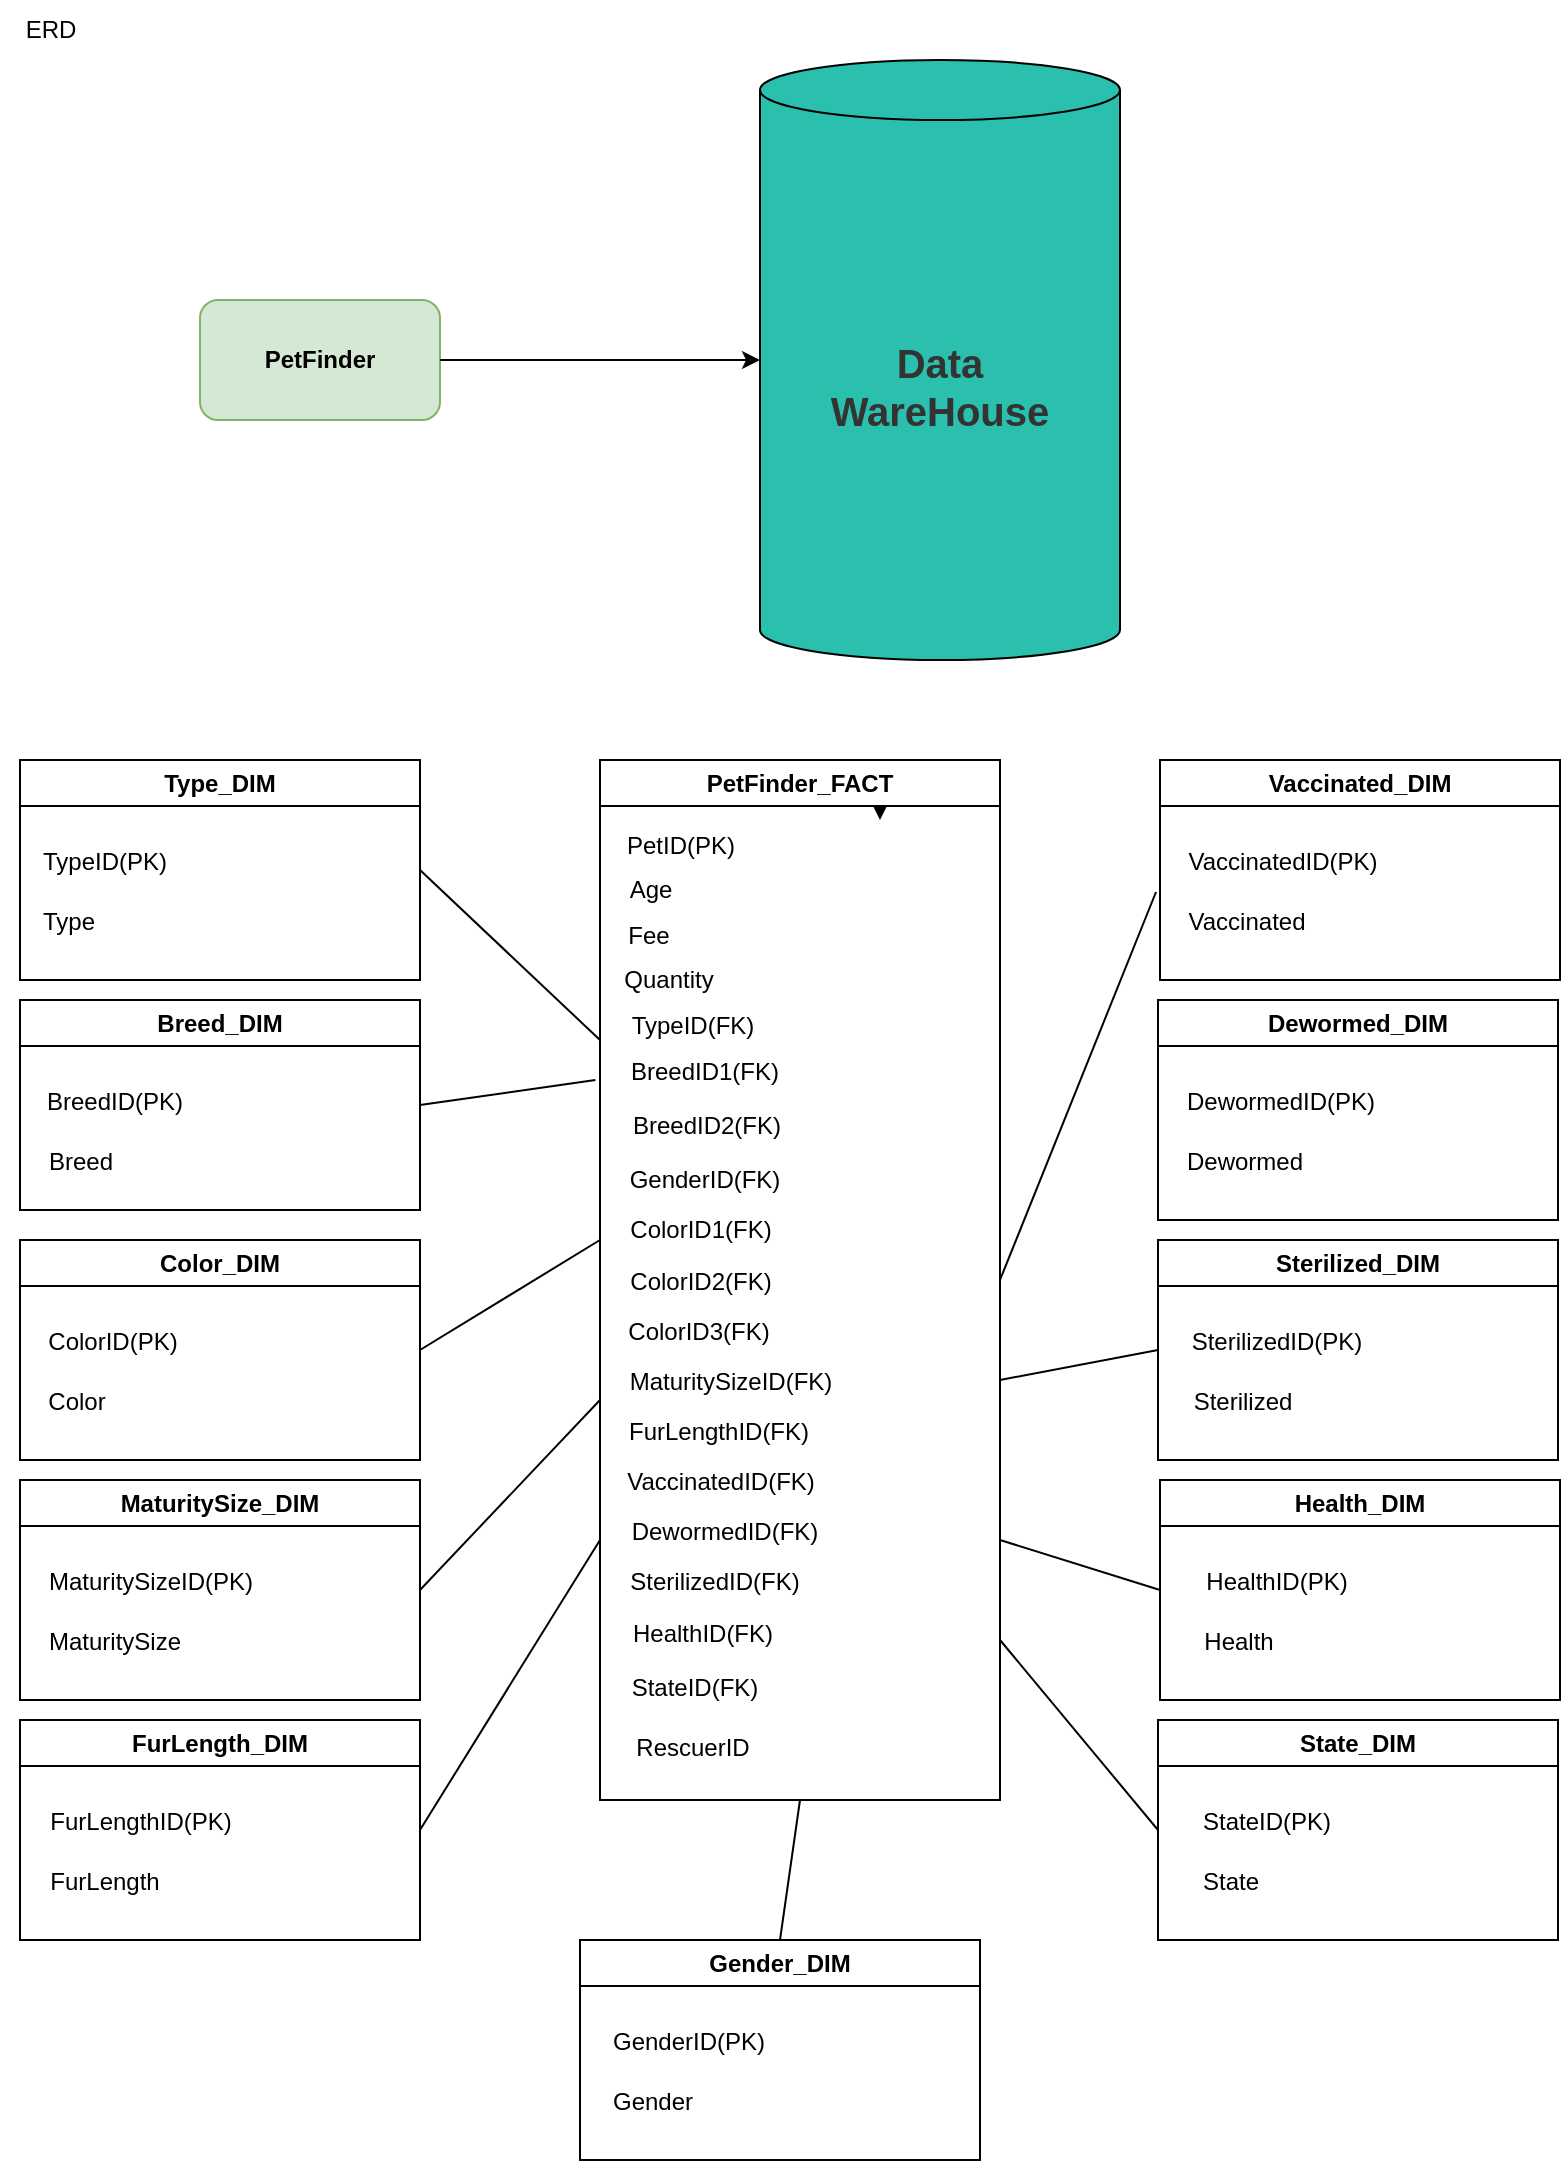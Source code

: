 <mxfile version="22.1.2" type="device">
  <diagram name="Page-1" id="AOhqZcJ9BbzlQePpoyiB">
    <mxGraphModel dx="1418" dy="828" grid="1" gridSize="10" guides="1" tooltips="1" connect="1" arrows="1" fold="1" page="1" pageScale="1" pageWidth="850" pageHeight="1100" math="0" shadow="0">
      <root>
        <mxCell id="0" />
        <mxCell id="1" parent="0" />
        <mxCell id="gJ090KC5xR00DcdVzrJq-5" value="Type_DIM" style="swimlane;whiteSpace=wrap;html=1;" parent="1" vertex="1">
          <mxGeometry x="20" y="390" width="200" height="110" as="geometry" />
        </mxCell>
        <mxCell id="xx2WODDOaaM5Vq0Ma5h1-22" value="TypeID(PK)" style="text;html=1;align=center;verticalAlign=middle;resizable=0;points=[];autosize=1;strokeColor=none;fillColor=none;" parent="gJ090KC5xR00DcdVzrJq-5" vertex="1">
          <mxGeometry x="-3" y="36" width="90" height="30" as="geometry" />
        </mxCell>
        <mxCell id="7uYNugSpsT-0Em7vb6zb-60" value="Type" style="text;html=1;align=center;verticalAlign=middle;resizable=0;points=[];autosize=1;strokeColor=none;fillColor=none;" parent="gJ090KC5xR00DcdVzrJq-5" vertex="1">
          <mxGeometry x="-1" y="66" width="50" height="30" as="geometry" />
        </mxCell>
        <mxCell id="7uYNugSpsT-0Em7vb6zb-94" style="edgeStyle=orthogonalEdgeStyle;rounded=0;orthogonalLoop=1;jettySize=auto;html=1;exitX=0.75;exitY=0;exitDx=0;exitDy=0;" parent="1" source="gJ090KC5xR00DcdVzrJq-6" edge="1">
          <mxGeometry relative="1" as="geometry">
            <mxPoint x="450" y="420" as="targetPoint" />
          </mxGeometry>
        </mxCell>
        <mxCell id="gJ090KC5xR00DcdVzrJq-6" value="PetFinder_FACT" style="swimlane;whiteSpace=wrap;html=1;" parent="1" vertex="1">
          <mxGeometry x="310" y="390" width="200" height="520" as="geometry" />
        </mxCell>
        <mxCell id="gJ090KC5xR00DcdVzrJq-9" value="PetID(PK)" style="text;html=1;align=center;verticalAlign=middle;resizable=0;points=[];autosize=1;strokeColor=none;fillColor=none;" parent="gJ090KC5xR00DcdVzrJq-6" vertex="1">
          <mxGeometry y="28" width="80" height="30" as="geometry" />
        </mxCell>
        <mxCell id="gJ090KC5xR00DcdVzrJq-10" value="TypeID(FK)" style="text;html=1;align=center;verticalAlign=middle;resizable=0;points=[];autosize=1;strokeColor=none;fillColor=none;" parent="gJ090KC5xR00DcdVzrJq-6" vertex="1">
          <mxGeometry x="6" y="118" width="80" height="30" as="geometry" />
        </mxCell>
        <mxCell id="gJ090KC5xR00DcdVzrJq-11" value="Age" style="text;html=1;align=center;verticalAlign=middle;resizable=0;points=[];autosize=1;strokeColor=none;fillColor=none;" parent="gJ090KC5xR00DcdVzrJq-6" vertex="1">
          <mxGeometry x="5" y="50" width="40" height="30" as="geometry" />
        </mxCell>
        <mxCell id="xx2WODDOaaM5Vq0Ma5h1-3" value="GenderID(FK)" style="text;html=1;align=center;verticalAlign=middle;resizable=0;points=[];autosize=1;strokeColor=none;fillColor=none;" parent="gJ090KC5xR00DcdVzrJq-6" vertex="1">
          <mxGeometry x="2" y="195" width="100" height="30" as="geometry" />
        </mxCell>
        <mxCell id="xx2WODDOaaM5Vq0Ma5h1-4" value="ColorID1(FK)" style="text;html=1;align=center;verticalAlign=middle;resizable=0;points=[];autosize=1;strokeColor=none;fillColor=none;" parent="gJ090KC5xR00DcdVzrJq-6" vertex="1">
          <mxGeometry x="5" y="220" width="90" height="30" as="geometry" />
        </mxCell>
        <mxCell id="xx2WODDOaaM5Vq0Ma5h1-5" value="ColorID2(FK)" style="text;html=1;align=center;verticalAlign=middle;resizable=0;points=[];autosize=1;strokeColor=none;fillColor=none;" parent="gJ090KC5xR00DcdVzrJq-6" vertex="1">
          <mxGeometry x="5" y="246" width="90" height="30" as="geometry" />
        </mxCell>
        <mxCell id="xx2WODDOaaM5Vq0Ma5h1-6" value="ColorID3(FK)" style="text;html=1;align=center;verticalAlign=middle;resizable=0;points=[];autosize=1;strokeColor=none;fillColor=none;" parent="gJ090KC5xR00DcdVzrJq-6" vertex="1">
          <mxGeometry x="4" y="271" width="90" height="30" as="geometry" />
        </mxCell>
        <mxCell id="xx2WODDOaaM5Vq0Ma5h1-7" value="MaturitySizeID(FK)" style="text;html=1;align=center;verticalAlign=middle;resizable=0;points=[];autosize=1;strokeColor=none;fillColor=none;" parent="gJ090KC5xR00DcdVzrJq-6" vertex="1">
          <mxGeometry x="5" y="296" width="120" height="30" as="geometry" />
        </mxCell>
        <mxCell id="xx2WODDOaaM5Vq0Ma5h1-8" value="FurLengthID(FK)" style="text;html=1;align=center;verticalAlign=middle;resizable=0;points=[];autosize=1;strokeColor=none;fillColor=none;" parent="gJ090KC5xR00DcdVzrJq-6" vertex="1">
          <mxGeometry x="4" y="321" width="110" height="30" as="geometry" />
        </mxCell>
        <mxCell id="xx2WODDOaaM5Vq0Ma5h1-9" value="VaccinatedID(FK)" style="text;html=1;align=center;verticalAlign=middle;resizable=0;points=[];autosize=1;strokeColor=none;fillColor=none;" parent="gJ090KC5xR00DcdVzrJq-6" vertex="1">
          <mxGeometry y="346" width="120" height="30" as="geometry" />
        </mxCell>
        <mxCell id="xx2WODDOaaM5Vq0Ma5h1-10" value="DewormedID(FK)" style="text;html=1;align=center;verticalAlign=middle;resizable=0;points=[];autosize=1;strokeColor=none;fillColor=none;" parent="gJ090KC5xR00DcdVzrJq-6" vertex="1">
          <mxGeometry x="2" y="371" width="120" height="30" as="geometry" />
        </mxCell>
        <mxCell id="xx2WODDOaaM5Vq0Ma5h1-11" value="SterilizedID(FK)" style="text;html=1;align=center;verticalAlign=middle;resizable=0;points=[];autosize=1;strokeColor=none;fillColor=none;" parent="gJ090KC5xR00DcdVzrJq-6" vertex="1">
          <mxGeometry x="2" y="396" width="110" height="30" as="geometry" />
        </mxCell>
        <mxCell id="xx2WODDOaaM5Vq0Ma5h1-12" value="HealthID(FK)" style="text;html=1;align=center;verticalAlign=middle;resizable=0;points=[];autosize=1;strokeColor=none;fillColor=none;" parent="gJ090KC5xR00DcdVzrJq-6" vertex="1">
          <mxGeometry x="6" y="422" width="90" height="30" as="geometry" />
        </mxCell>
        <mxCell id="xx2WODDOaaM5Vq0Ma5h1-13" value="BreedID1(FK)" style="text;html=1;align=center;verticalAlign=middle;resizable=0;points=[];autosize=1;strokeColor=none;fillColor=none;" parent="gJ090KC5xR00DcdVzrJq-6" vertex="1">
          <mxGeometry x="2" y="141" width="100" height="30" as="geometry" />
        </mxCell>
        <mxCell id="xx2WODDOaaM5Vq0Ma5h1-14" value="BreedID2(FK)" style="text;html=1;align=center;verticalAlign=middle;resizable=0;points=[];autosize=1;strokeColor=none;fillColor=none;" parent="gJ090KC5xR00DcdVzrJq-6" vertex="1">
          <mxGeometry x="3" y="168" width="100" height="30" as="geometry" />
        </mxCell>
        <mxCell id="xx2WODDOaaM5Vq0Ma5h1-15" value="Fee" style="text;html=1;align=center;verticalAlign=middle;resizable=0;points=[];autosize=1;strokeColor=none;fillColor=none;" parent="gJ090KC5xR00DcdVzrJq-6" vertex="1">
          <mxGeometry x="4" y="73" width="40" height="30" as="geometry" />
        </mxCell>
        <mxCell id="xx2WODDOaaM5Vq0Ma5h1-16" value="StateID(FK)" style="text;html=1;align=center;verticalAlign=middle;resizable=0;points=[];autosize=1;strokeColor=none;fillColor=none;" parent="gJ090KC5xR00DcdVzrJq-6" vertex="1">
          <mxGeometry x="2" y="449" width="90" height="30" as="geometry" />
        </mxCell>
        <mxCell id="7uYNugSpsT-0Em7vb6zb-86" value="Quantity" style="text;html=1;align=center;verticalAlign=middle;resizable=0;points=[];autosize=1;strokeColor=none;fillColor=none;" parent="gJ090KC5xR00DcdVzrJq-6" vertex="1">
          <mxGeometry x="-1" y="95" width="70" height="30" as="geometry" />
        </mxCell>
        <mxCell id="7uYNugSpsT-0Em7vb6zb-87" value="RescuerID" style="text;html=1;align=center;verticalAlign=middle;resizable=0;points=[];autosize=1;strokeColor=none;fillColor=none;" parent="gJ090KC5xR00DcdVzrJq-6" vertex="1">
          <mxGeometry x="6" y="479" width="80" height="30" as="geometry" />
        </mxCell>
        <mxCell id="xx2WODDOaaM5Vq0Ma5h1-30" value="&lt;font color=&quot;#333333&quot; style=&quot;font-size: 20px;&quot;&gt;&lt;b style=&quot;&quot;&gt;Data&lt;br&gt;WareHouse&lt;/b&gt;&lt;/font&gt;" style="shape=cylinder3;whiteSpace=wrap;html=1;boundedLbl=1;backgroundOutline=1;size=15;fillColor=#2bbfae;" parent="1" vertex="1">
          <mxGeometry x="390" y="40" width="180" height="300" as="geometry" />
        </mxCell>
        <mxCell id="xx2WODDOaaM5Vq0Ma5h1-31" value="&lt;b&gt;PetFinder&lt;/b&gt;" style="rounded=1;whiteSpace=wrap;html=1;fillColor=#d5e8d4;strokeColor=#82b366;" parent="1" vertex="1">
          <mxGeometry x="110" y="160" width="120" height="60" as="geometry" />
        </mxCell>
        <mxCell id="xx2WODDOaaM5Vq0Ma5h1-32" value="" style="endArrow=classic;html=1;rounded=0;exitX=1;exitY=0.5;exitDx=0;exitDy=0;entryX=0;entryY=0.5;entryDx=0;entryDy=0;entryPerimeter=0;" parent="1" source="xx2WODDOaaM5Vq0Ma5h1-31" target="xx2WODDOaaM5Vq0Ma5h1-30" edge="1">
          <mxGeometry width="50" height="50" relative="1" as="geometry">
            <mxPoint x="400" y="350" as="sourcePoint" />
            <mxPoint x="450" y="300" as="targetPoint" />
          </mxGeometry>
        </mxCell>
        <mxCell id="7uYNugSpsT-0Em7vb6zb-1" value="Breed_DIM" style="swimlane;whiteSpace=wrap;html=1;" parent="1" vertex="1">
          <mxGeometry x="20" y="510" width="200" height="105" as="geometry" />
        </mxCell>
        <mxCell id="7uYNugSpsT-0Em7vb6zb-2" value="BreedID(PK)" style="text;html=1;align=center;verticalAlign=middle;resizable=0;points=[];autosize=1;strokeColor=none;fillColor=none;" parent="7uYNugSpsT-0Em7vb6zb-1" vertex="1">
          <mxGeometry x="1.5" y="36" width="90" height="30" as="geometry" />
        </mxCell>
        <mxCell id="7uYNugSpsT-0Em7vb6zb-3" value="Breed" style="text;html=1;align=center;verticalAlign=middle;resizable=0;points=[];autosize=1;strokeColor=none;fillColor=none;" parent="7uYNugSpsT-0Em7vb6zb-1" vertex="1">
          <mxGeometry y="66" width="60" height="30" as="geometry" />
        </mxCell>
        <mxCell id="7uYNugSpsT-0Em7vb6zb-47" value="Color_DIM" style="swimlane;whiteSpace=wrap;html=1;startSize=23;" parent="1" vertex="1">
          <mxGeometry x="20" y="630" width="200" height="110" as="geometry" />
        </mxCell>
        <mxCell id="7uYNugSpsT-0Em7vb6zb-48" value="ColorID(PK)" style="text;html=1;align=center;verticalAlign=middle;resizable=0;points=[];autosize=1;strokeColor=none;fillColor=none;" parent="7uYNugSpsT-0Em7vb6zb-47" vertex="1">
          <mxGeometry x="1" y="36" width="90" height="30" as="geometry" />
        </mxCell>
        <mxCell id="7uYNugSpsT-0Em7vb6zb-49" value="Color" style="text;html=1;align=center;verticalAlign=middle;resizable=0;points=[];autosize=1;strokeColor=none;fillColor=none;" parent="7uYNugSpsT-0Em7vb6zb-47" vertex="1">
          <mxGeometry x="3" y="66" width="50" height="30" as="geometry" />
        </mxCell>
        <mxCell id="7uYNugSpsT-0Em7vb6zb-61" value="MaturitySize_DIM" style="swimlane;whiteSpace=wrap;html=1;startSize=23;" parent="1" vertex="1">
          <mxGeometry x="20" y="750" width="200" height="110" as="geometry" />
        </mxCell>
        <mxCell id="7uYNugSpsT-0Em7vb6zb-62" value="MaturitySizeID(PK)" style="text;html=1;align=center;verticalAlign=middle;resizable=0;points=[];autosize=1;strokeColor=none;fillColor=none;" parent="7uYNugSpsT-0Em7vb6zb-61" vertex="1">
          <mxGeometry y="36" width="130" height="30" as="geometry" />
        </mxCell>
        <mxCell id="7uYNugSpsT-0Em7vb6zb-63" value="MaturitySize" style="text;html=1;align=center;verticalAlign=middle;resizable=0;points=[];autosize=1;strokeColor=none;fillColor=none;" parent="7uYNugSpsT-0Em7vb6zb-61" vertex="1">
          <mxGeometry x="2" y="66" width="90" height="30" as="geometry" />
        </mxCell>
        <mxCell id="7uYNugSpsT-0Em7vb6zb-64" value="FurLength_DIM" style="swimlane;whiteSpace=wrap;html=1;startSize=23;" parent="1" vertex="1">
          <mxGeometry x="20" y="870" width="200" height="110" as="geometry" />
        </mxCell>
        <mxCell id="7uYNugSpsT-0Em7vb6zb-65" value="FurLengthID(PK)" style="text;html=1;align=center;verticalAlign=middle;resizable=0;points=[];autosize=1;strokeColor=none;fillColor=none;" parent="7uYNugSpsT-0Em7vb6zb-64" vertex="1">
          <mxGeometry x="5" y="36" width="110" height="30" as="geometry" />
        </mxCell>
        <mxCell id="7uYNugSpsT-0Em7vb6zb-66" value="FurLength" style="text;html=1;align=center;verticalAlign=middle;resizable=0;points=[];autosize=1;strokeColor=none;fillColor=none;" parent="7uYNugSpsT-0Em7vb6zb-64" vertex="1">
          <mxGeometry x="2" y="66" width="80" height="30" as="geometry" />
        </mxCell>
        <mxCell id="7uYNugSpsT-0Em7vb6zb-67" value="Vaccinated_DIM" style="swimlane;whiteSpace=wrap;html=1;startSize=23;" parent="1" vertex="1">
          <mxGeometry x="590" y="390" width="200" height="110" as="geometry" />
        </mxCell>
        <mxCell id="7uYNugSpsT-0Em7vb6zb-68" value="VaccinatedID(PK)" style="text;html=1;align=center;verticalAlign=middle;resizable=0;points=[];autosize=1;strokeColor=none;fillColor=none;" parent="7uYNugSpsT-0Em7vb6zb-67" vertex="1">
          <mxGeometry x="1" y="36" width="120" height="30" as="geometry" />
        </mxCell>
        <mxCell id="7uYNugSpsT-0Em7vb6zb-69" value="Vaccinated" style="text;html=1;align=center;verticalAlign=middle;resizable=0;points=[];autosize=1;strokeColor=none;fillColor=none;" parent="7uYNugSpsT-0Em7vb6zb-67" vertex="1">
          <mxGeometry x="3" y="66" width="80" height="30" as="geometry" />
        </mxCell>
        <mxCell id="7uYNugSpsT-0Em7vb6zb-70" value="Dewormed_DIM" style="swimlane;whiteSpace=wrap;html=1;startSize=23;" parent="1" vertex="1">
          <mxGeometry x="589" y="510" width="200" height="110" as="geometry" />
        </mxCell>
        <mxCell id="7uYNugSpsT-0Em7vb6zb-71" value="DewormedID(PK)" style="text;html=1;align=center;verticalAlign=middle;resizable=0;points=[];autosize=1;strokeColor=none;fillColor=none;" parent="7uYNugSpsT-0Em7vb6zb-70" vertex="1">
          <mxGeometry x="1" y="36" width="120" height="30" as="geometry" />
        </mxCell>
        <mxCell id="7uYNugSpsT-0Em7vb6zb-72" value="Dewormed" style="text;html=1;align=center;verticalAlign=middle;resizable=0;points=[];autosize=1;strokeColor=none;fillColor=none;" parent="7uYNugSpsT-0Em7vb6zb-70" vertex="1">
          <mxGeometry x="3" y="66" width="80" height="30" as="geometry" />
        </mxCell>
        <mxCell id="7uYNugSpsT-0Em7vb6zb-73" value="Sterilized_DIM" style="swimlane;whiteSpace=wrap;html=1;startSize=23;" parent="1" vertex="1">
          <mxGeometry x="589" y="630" width="200" height="110" as="geometry" />
        </mxCell>
        <mxCell id="7uYNugSpsT-0Em7vb6zb-74" value="SterilizedID(PK)" style="text;html=1;align=center;verticalAlign=middle;resizable=0;points=[];autosize=1;strokeColor=none;fillColor=none;" parent="7uYNugSpsT-0Em7vb6zb-73" vertex="1">
          <mxGeometry x="4" y="36" width="110" height="30" as="geometry" />
        </mxCell>
        <mxCell id="7uYNugSpsT-0Em7vb6zb-75" value="Sterilized" style="text;html=1;align=center;verticalAlign=middle;resizable=0;points=[];autosize=1;strokeColor=none;fillColor=none;" parent="7uYNugSpsT-0Em7vb6zb-73" vertex="1">
          <mxGeometry x="7" y="66" width="70" height="30" as="geometry" />
        </mxCell>
        <mxCell id="7uYNugSpsT-0Em7vb6zb-76" value="Health_DIM" style="swimlane;whiteSpace=wrap;html=1;startSize=23;" parent="1" vertex="1">
          <mxGeometry x="590" y="750" width="200" height="110" as="geometry" />
        </mxCell>
        <mxCell id="7uYNugSpsT-0Em7vb6zb-77" value="HealthID(PK)" style="text;html=1;align=center;verticalAlign=middle;resizable=0;points=[];autosize=1;strokeColor=none;fillColor=none;" parent="7uYNugSpsT-0Em7vb6zb-76" vertex="1">
          <mxGeometry x="13" y="36" width="90" height="30" as="geometry" />
        </mxCell>
        <mxCell id="7uYNugSpsT-0Em7vb6zb-78" value="Health" style="text;html=1;align=center;verticalAlign=middle;resizable=0;points=[];autosize=1;strokeColor=none;fillColor=none;" parent="7uYNugSpsT-0Em7vb6zb-76" vertex="1">
          <mxGeometry x="9" y="66" width="60" height="30" as="geometry" />
        </mxCell>
        <mxCell id="7uYNugSpsT-0Em7vb6zb-79" value="State_DIM" style="swimlane;whiteSpace=wrap;html=1;startSize=23;" parent="1" vertex="1">
          <mxGeometry x="589" y="870" width="200" height="110" as="geometry" />
        </mxCell>
        <mxCell id="7uYNugSpsT-0Em7vb6zb-80" value="StateID(PK)" style="text;html=1;align=center;verticalAlign=middle;resizable=0;points=[];autosize=1;strokeColor=none;fillColor=none;" parent="7uYNugSpsT-0Em7vb6zb-79" vertex="1">
          <mxGeometry x="9" y="36" width="90" height="30" as="geometry" />
        </mxCell>
        <mxCell id="7uYNugSpsT-0Em7vb6zb-81" value="State" style="text;html=1;align=center;verticalAlign=middle;resizable=0;points=[];autosize=1;strokeColor=none;fillColor=none;" parent="7uYNugSpsT-0Em7vb6zb-79" vertex="1">
          <mxGeometry x="11" y="66" width="50" height="30" as="geometry" />
        </mxCell>
        <mxCell id="7uYNugSpsT-0Em7vb6zb-83" value="Gender_DIM" style="swimlane;whiteSpace=wrap;html=1;startSize=23;" parent="1" vertex="1">
          <mxGeometry x="300" y="980" width="200" height="110" as="geometry" />
        </mxCell>
        <mxCell id="7uYNugSpsT-0Em7vb6zb-84" value="GenderID(PK)" style="text;html=1;align=center;verticalAlign=middle;resizable=0;points=[];autosize=1;strokeColor=none;fillColor=none;" parent="7uYNugSpsT-0Em7vb6zb-83" vertex="1">
          <mxGeometry x="4" y="36" width="100" height="30" as="geometry" />
        </mxCell>
        <mxCell id="7uYNugSpsT-0Em7vb6zb-85" value="Gender" style="text;html=1;align=center;verticalAlign=middle;resizable=0;points=[];autosize=1;strokeColor=none;fillColor=none;" parent="7uYNugSpsT-0Em7vb6zb-83" vertex="1">
          <mxGeometry x="6" y="66" width="60" height="30" as="geometry" />
        </mxCell>
        <mxCell id="7uYNugSpsT-0Em7vb6zb-88" value="" style="endArrow=none;html=1;rounded=0;exitX=1;exitY=0.5;exitDx=0;exitDy=0;" parent="1" source="gJ090KC5xR00DcdVzrJq-5" edge="1">
          <mxGeometry width="50" height="50" relative="1" as="geometry">
            <mxPoint x="330" y="720" as="sourcePoint" />
            <mxPoint x="310" y="530" as="targetPoint" />
          </mxGeometry>
        </mxCell>
        <mxCell id="7uYNugSpsT-0Em7vb6zb-89" value="" style="endArrow=none;html=1;rounded=0;exitX=1;exitY=0.5;exitDx=0;exitDy=0;entryX=-0.043;entryY=0.633;entryDx=0;entryDy=0;entryPerimeter=0;" parent="1" source="7uYNugSpsT-0Em7vb6zb-1" target="xx2WODDOaaM5Vq0Ma5h1-13" edge="1">
          <mxGeometry width="50" height="50" relative="1" as="geometry">
            <mxPoint x="230" y="455" as="sourcePoint" />
            <mxPoint x="308" y="566" as="targetPoint" />
          </mxGeometry>
        </mxCell>
        <mxCell id="7uYNugSpsT-0Em7vb6zb-90" value="" style="endArrow=none;html=1;rounded=0;exitX=1;exitY=0.5;exitDx=0;exitDy=0;" parent="1" source="7uYNugSpsT-0Em7vb6zb-47" edge="1">
          <mxGeometry width="50" height="50" relative="1" as="geometry">
            <mxPoint x="240" y="465" as="sourcePoint" />
            <mxPoint x="310" y="630" as="targetPoint" />
          </mxGeometry>
        </mxCell>
        <mxCell id="7uYNugSpsT-0Em7vb6zb-91" value="" style="endArrow=none;html=1;rounded=0;exitX=1;exitY=0.5;exitDx=0;exitDy=0;" parent="1" source="7uYNugSpsT-0Em7vb6zb-61" edge="1">
          <mxGeometry width="50" height="50" relative="1" as="geometry">
            <mxPoint x="250" y="475" as="sourcePoint" />
            <mxPoint x="310" y="710" as="targetPoint" />
          </mxGeometry>
        </mxCell>
        <mxCell id="7uYNugSpsT-0Em7vb6zb-92" value="" style="endArrow=none;html=1;rounded=0;exitX=1;exitY=0.5;exitDx=0;exitDy=0;entryX=0;entryY=0.75;entryDx=0;entryDy=0;" parent="1" source="7uYNugSpsT-0Em7vb6zb-64" target="gJ090KC5xR00DcdVzrJq-6" edge="1">
          <mxGeometry width="50" height="50" relative="1" as="geometry">
            <mxPoint x="260" y="485" as="sourcePoint" />
            <mxPoint x="338" y="596" as="targetPoint" />
          </mxGeometry>
        </mxCell>
        <mxCell id="7uYNugSpsT-0Em7vb6zb-93" value="" style="endArrow=none;html=1;rounded=0;exitX=-0.025;exitY=1;exitDx=0;exitDy=0;exitPerimeter=0;entryX=1;entryY=0.5;entryDx=0;entryDy=0;" parent="1" source="7uYNugSpsT-0Em7vb6zb-68" target="gJ090KC5xR00DcdVzrJq-6" edge="1">
          <mxGeometry width="50" height="50" relative="1" as="geometry">
            <mxPoint x="270" y="495" as="sourcePoint" />
            <mxPoint x="500" y="750" as="targetPoint" />
          </mxGeometry>
        </mxCell>
        <mxCell id="7uYNugSpsT-0Em7vb6zb-95" value="" style="endArrow=none;html=1;rounded=0;exitX=0;exitY=0.5;exitDx=0;exitDy=0;" parent="1" source="7uYNugSpsT-0Em7vb6zb-73" edge="1">
          <mxGeometry width="50" height="50" relative="1" as="geometry">
            <mxPoint x="280" y="505" as="sourcePoint" />
            <mxPoint x="510" y="700" as="targetPoint" />
          </mxGeometry>
        </mxCell>
        <mxCell id="7uYNugSpsT-0Em7vb6zb-96" value="" style="endArrow=none;html=1;rounded=0;exitX=0;exitY=0.5;exitDx=0;exitDy=0;entryX=1;entryY=0.75;entryDx=0;entryDy=0;" parent="1" source="7uYNugSpsT-0Em7vb6zb-76" target="gJ090KC5xR00DcdVzrJq-6" edge="1">
          <mxGeometry width="50" height="50" relative="1" as="geometry">
            <mxPoint x="290" y="515" as="sourcePoint" />
            <mxPoint x="368" y="626" as="targetPoint" />
          </mxGeometry>
        </mxCell>
        <mxCell id="7uYNugSpsT-0Em7vb6zb-97" value="" style="endArrow=none;html=1;rounded=0;exitX=0;exitY=0.5;exitDx=0;exitDy=0;" parent="1" source="7uYNugSpsT-0Em7vb6zb-79" edge="1">
          <mxGeometry width="50" height="50" relative="1" as="geometry">
            <mxPoint x="300" y="525" as="sourcePoint" />
            <mxPoint x="510" y="830" as="targetPoint" />
          </mxGeometry>
        </mxCell>
        <mxCell id="7uYNugSpsT-0Em7vb6zb-98" value="" style="endArrow=none;html=1;rounded=0;exitX=0.5;exitY=0;exitDx=0;exitDy=0;entryX=0.5;entryY=1;entryDx=0;entryDy=0;" parent="1" source="7uYNugSpsT-0Em7vb6zb-83" target="gJ090KC5xR00DcdVzrJq-6" edge="1">
          <mxGeometry width="50" height="50" relative="1" as="geometry">
            <mxPoint x="310" y="535" as="sourcePoint" />
            <mxPoint x="388" y="646" as="targetPoint" />
          </mxGeometry>
        </mxCell>
        <mxCell id="j-YqSfHIM9kDHphSfaWC-1" value="ERD" style="text;html=1;align=center;verticalAlign=middle;resizable=0;points=[];autosize=1;strokeColor=none;fillColor=none;" vertex="1" parent="1">
          <mxGeometry x="10" y="10" width="50" height="30" as="geometry" />
        </mxCell>
      </root>
    </mxGraphModel>
  </diagram>
</mxfile>
